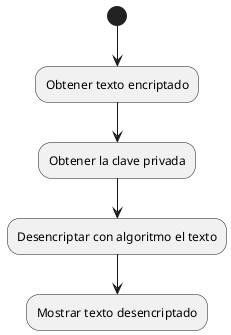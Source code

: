 @startuml
(*)-->"Obtener texto encriptado"
-->"Obtener la clave privada"
--> "Desencriptar con algoritmo el texto"
--> "Mostrar texto desencriptado"
@enduml